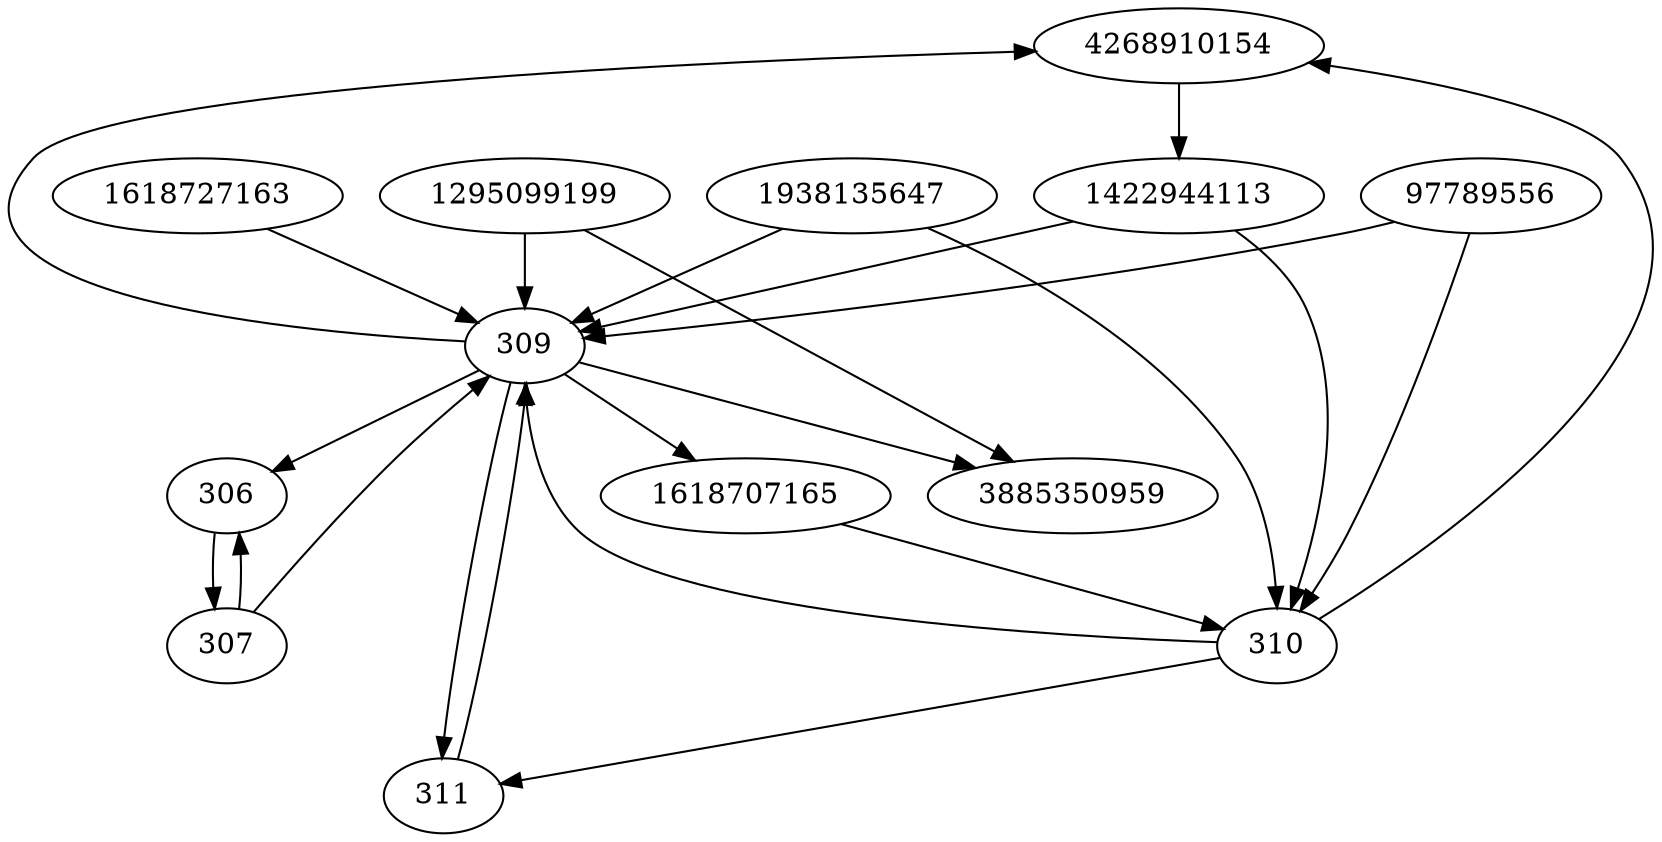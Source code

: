 strict digraph  {
4268910154;
1938135647;
3885350959;
1422944113;
306;
307;
97789556;
309;
310;
311;
1618727163;
1618707165;
1295099199;
4268910154 -> 1422944113;
1938135647 -> 309;
1938135647 -> 310;
1422944113 -> 309;
1422944113 -> 310;
306 -> 307;
307 -> 306;
307 -> 309;
97789556 -> 309;
97789556 -> 310;
309 -> 306;
309 -> 1618707165;
309 -> 4268910154;
309 -> 311;
309 -> 3885350959;
310 -> 309;
310 -> 311;
310 -> 4268910154;
311 -> 309;
1618727163 -> 309;
1618707165 -> 310;
1295099199 -> 3885350959;
1295099199 -> 309;
}
